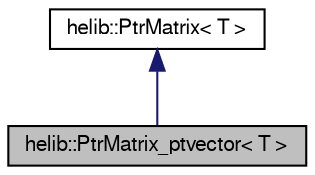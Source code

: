 digraph "helib::PtrMatrix_ptvector&lt; T &gt;"
{
  edge [fontname="FreeSans",fontsize="10",labelfontname="FreeSans",labelfontsize="10"];
  node [fontname="FreeSans",fontsize="10",shape=record];
  Node2 [label="helib::PtrMatrix_ptvector\< T \>",height=0.2,width=0.4,color="black", fillcolor="grey75", style="filled", fontcolor="black"];
  Node3 -> Node2 [dir="back",color="midnightblue",fontsize="10",style="solid"];
  Node3 [label="helib::PtrMatrix\< T \>",height=0.2,width=0.4,color="black", fillcolor="white", style="filled",URL="$structhelib_1_1_ptr_matrix.html",tooltip="An abstract class for an array of PtrVectors. "];
}

